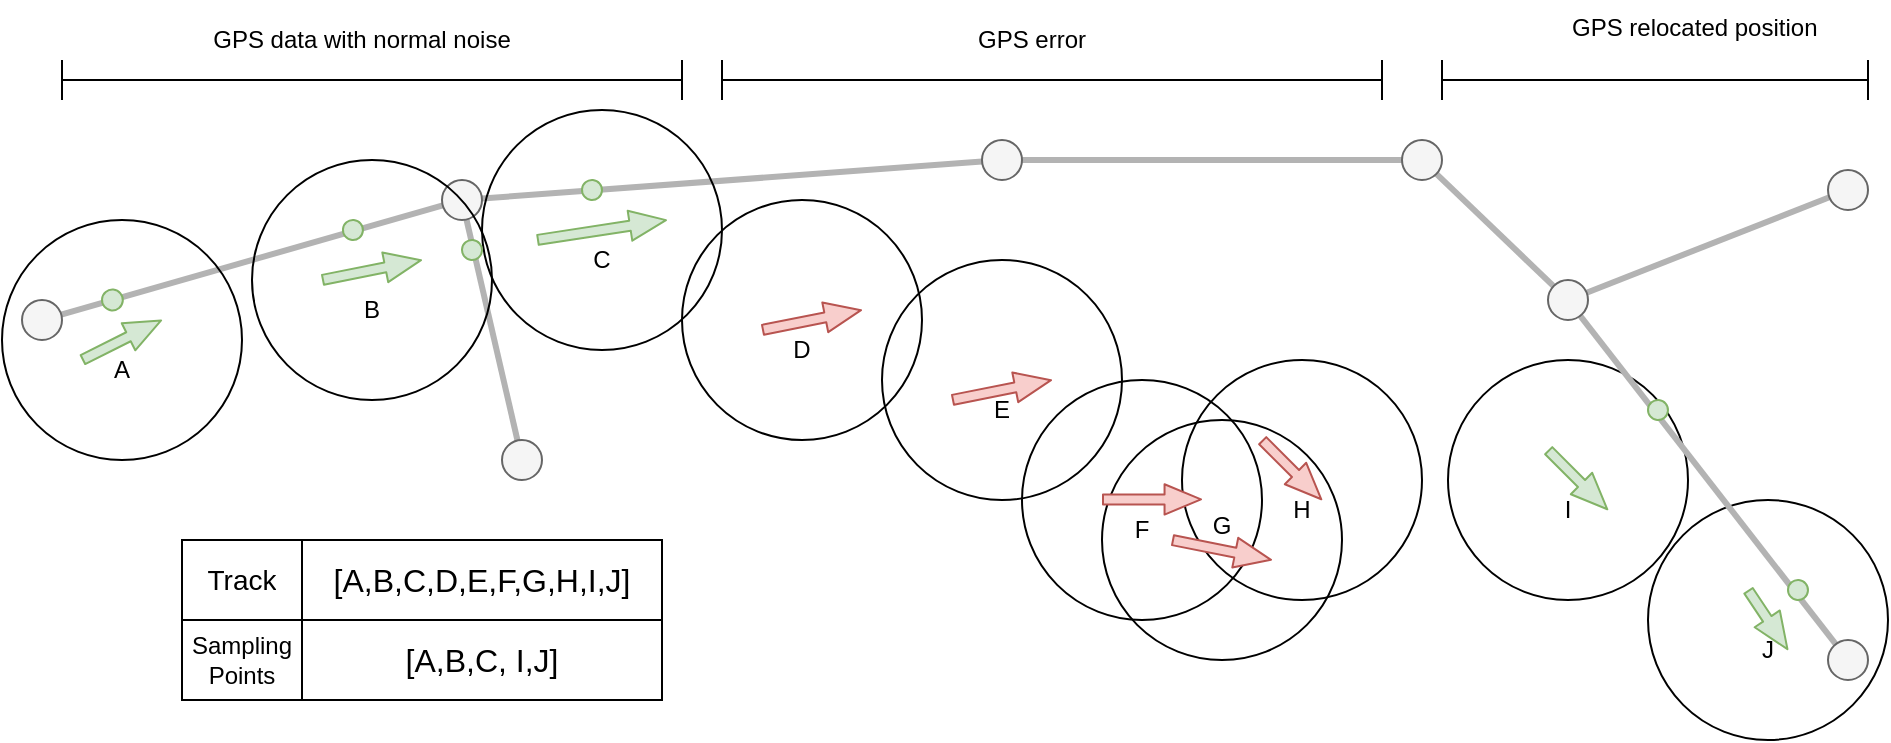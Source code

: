 <?xml version="1.0"?>
<mxfile version="13.4.4" pages="2">
  <diagram name="SamplinPoints" id="b33cb84f-bf7a-9ccf-f142-242d16432e5d">
    <mxGraphModel dx="2" dy="1" grid="1" gridSize="10" guides="1" tooltips="1" connect="1" arrows="1" fold="1" page="1" pageScale="1.5" pageWidth="1169" pageHeight="826" background="#ffffff" math="1" shadow="0">
      <root>
        <mxCell id="0" style=";html=1;"/>
        <mxCell id="1" style=";html=1;" parent="0"/>
        <mxCell id="-EK-A21rSg6rs5fbGKdR-84" value="" style="endArrow=none;html=1;strokeWidth=3;fillColor=#76608a;strokeColor=#B3B3B3;" parent="1" source="6" target="-EK-A21rSg6rs5fbGKdR-85" edge="1">
          <mxGeometry width="50" height="50" relative="1" as="geometry">
            <mxPoint x="344.961" y="118.682" as="sourcePoint"/>
            <mxPoint x="380" y="287.25" as="targetPoint"/>
          </mxGeometry>
        </mxCell>
        <mxCell id="58" value="&lt;br&gt;&lt;br&gt;E" style="ellipse;whiteSpace=wrap;html=1;aspect=fixed;fillColor=none;" parent="1" vertex="1">
          <mxGeometry x="550" y="140" width="120" height="120" as="geometry"/>
        </mxCell>
        <mxCell id="57" value="&lt;br&gt;&lt;br&gt;D" style="ellipse;whiteSpace=wrap;html=1;aspect=fixed;fillColor=none;" parent="1" vertex="1">
          <mxGeometry x="450" y="110" width="120" height="120" as="geometry"/>
        </mxCell>
        <mxCell id="63" value="&lt;br&gt;&lt;br&gt;J" style="ellipse;whiteSpace=wrap;html=1;aspect=fixed;fillColor=none;" parent="1" vertex="1">
          <mxGeometry x="933" y="260" width="120" height="120" as="geometry"/>
        </mxCell>
        <mxCell id="59" value="&lt;br&gt;&lt;br&gt;F" style="ellipse;whiteSpace=wrap;html=1;aspect=fixed;fillColor=none;" parent="1" vertex="1">
          <mxGeometry x="620" y="200" width="120" height="120" as="geometry"/>
        </mxCell>
        <mxCell id="60" value="G&lt;br&gt;&lt;br&gt;" style="ellipse;whiteSpace=wrap;html=1;aspect=fixed;fillColor=none;" parent="1" vertex="1">
          <mxGeometry x="660" y="220" width="120" height="120" as="geometry"/>
        </mxCell>
        <mxCell id="61" value="&lt;br&gt;&lt;br&gt;H" style="ellipse;whiteSpace=wrap;html=1;aspect=fixed;fillColor=none;" parent="1" vertex="1">
          <mxGeometry x="700" y="190" width="120" height="120" as="geometry"/>
        </mxCell>
        <mxCell id="62" value="&lt;br&gt;&lt;br&gt;I" style="ellipse;whiteSpace=wrap;html=1;aspect=fixed;fillColor=none;" parent="1" vertex="1">
          <mxGeometry x="833" y="190" width="120" height="120" as="geometry"/>
        </mxCell>
        <mxCell id="QKl0FdShNXnXOFpWQBXe-12" value="" style="endArrow=none;html=1;strokeWidth=3;fillColor=#76608a;strokeColor=#B3B3B3;" parent="1" source="10" target="12" edge="1">
          <mxGeometry width="50" height="50" relative="1" as="geometry">
            <mxPoint x="693" y="470" as="sourcePoint"/>
            <mxPoint x="833" y="290" as="targetPoint"/>
          </mxGeometry>
        </mxCell>
        <mxCell id="QKl0FdShNXnXOFpWQBXe-14" value="" style="endArrow=none;html=1;strokeWidth=3;fillColor=#76608a;strokeColor=#B3B3B3;" parent="1" source="10" target="11" edge="1">
          <mxGeometry width="50" height="50" relative="1" as="geometry">
            <mxPoint x="833" y="290" as="sourcePoint"/>
            <mxPoint x="1003" y="350" as="targetPoint"/>
          </mxGeometry>
        </mxCell>
        <mxCell id="QKl0FdShNXnXOFpWQBXe-15" value="" style="endArrow=none;html=1;strokeWidth=3;fillColor=#76608a;strokeColor=#B3B3B3;" parent="1" source="9" target="10" edge="1">
          <mxGeometry width="50" height="50" relative="1" as="geometry">
            <mxPoint x="563" y="390" as="sourcePoint"/>
            <mxPoint x="833" y="290" as="targetPoint"/>
          </mxGeometry>
        </mxCell>
        <mxCell id="QKl0FdShNXnXOFpWQBXe-16" value="" style="endArrow=none;html=1;strokeWidth=3;fillColor=#76608a;strokeColor=#B3B3B3;" parent="1" source="9" target="8" edge="1">
          <mxGeometry width="50" height="50" relative="1" as="geometry">
            <mxPoint x="430" y="550" as="sourcePoint"/>
            <mxPoint x="820" y="200" as="targetPoint"/>
          </mxGeometry>
        </mxCell>
        <mxCell id="QKl0FdShNXnXOFpWQBXe-18" value="" style="endArrow=none;html=1;strokeWidth=3;fillColor=#76608a;strokeColor=#B3B3B3;" parent="1" source="8" target="6" edge="1">
          <mxGeometry width="50" height="50" relative="1" as="geometry">
            <mxPoint x="630" y="100" as="sourcePoint"/>
            <mxPoint x="480" y="240" as="targetPoint"/>
          </mxGeometry>
        </mxCell>
        <mxCell id="QKl0FdShNXnXOFpWQBXe-19" value="" style="endArrow=none;html=1;strokeWidth=3;fillColor=#76608a;strokeColor=#B3B3B3;" parent="1" source="6" target="13" edge="1">
          <mxGeometry width="50" height="50" relative="1" as="geometry">
            <mxPoint x="360" y="190" as="sourcePoint"/>
            <mxPoint x="160" y="160" as="targetPoint"/>
          </mxGeometry>
        </mxCell>
        <mxCell id="QKl0FdShNXnXOFpWQBXe-44" style="edgeStyle=orthogonalEdgeStyle;rounded=0;orthogonalLoop=1;jettySize=auto;html=1;exitX=0.5;exitY=1;exitDx=0;exitDy=0;strokeColor=#B3B3B3;strokeWidth=3;fontColor=#000000;" parent="1" edge="1">
          <mxGeometry relative="1" as="geometry">
            <mxPoint x="310.42" y="180" as="sourcePoint"/>
            <mxPoint x="310.42" y="180" as="targetPoint"/>
          </mxGeometry>
        </mxCell>
        <mxCell id="6" value="" style="ellipse;whiteSpace=wrap;html=1;aspect=fixed;fillColor=#f5f5f5;strokeColor=#666666;rotation=0;fontColor=#333333;labelPosition=center;verticalLabelPosition=middle;align=center;verticalAlign=bottom;" parent="1" vertex="1">
          <mxGeometry x="330" y="100" width="20" height="20" as="geometry"/>
        </mxCell>
        <mxCell id="8" value="" style="ellipse;whiteSpace=wrap;html=1;aspect=fixed;fillColor=#f5f5f5;strokeColor=#666666;rotation=0;fontColor=#333333;labelPosition=center;verticalLabelPosition=middle;align=center;verticalAlign=bottom;" parent="1" vertex="1">
          <mxGeometry x="600" y="80" width="20" height="20" as="geometry"/>
        </mxCell>
        <mxCell id="9" value="" style="ellipse;whiteSpace=wrap;html=1;aspect=fixed;fillColor=#f5f5f5;strokeColor=#666666;rotation=0;fontColor=#333333;labelPosition=center;verticalLabelPosition=middle;align=center;verticalAlign=bottom;" parent="1" vertex="1">
          <mxGeometry x="810" y="80" width="20" height="20" as="geometry"/>
        </mxCell>
        <mxCell id="10" value="" style="ellipse;whiteSpace=wrap;html=1;aspect=fixed;fillColor=#f5f5f5;strokeColor=#666666;rotation=0;fontColor=#333333;labelPosition=center;verticalLabelPosition=middle;align=center;verticalAlign=bottom;" parent="1" vertex="1">
          <mxGeometry x="883" y="150" width="20" height="20" as="geometry"/>
        </mxCell>
        <mxCell id="11" value="" style="ellipse;whiteSpace=wrap;html=1;aspect=fixed;fillColor=#f5f5f5;strokeColor=#666666;rotation=0;fontColor=#333333;labelPosition=center;verticalLabelPosition=middle;align=center;verticalAlign=bottom;" parent="1" vertex="1">
          <mxGeometry x="1023" y="330" width="20" height="20" as="geometry"/>
        </mxCell>
        <mxCell id="12" value="" style="ellipse;whiteSpace=wrap;html=1;aspect=fixed;fillColor=#f5f5f5;strokeColor=#666666;rotation=0;fontColor=#333333;labelPosition=center;verticalLabelPosition=middle;align=center;verticalAlign=bottom;" parent="1" vertex="1">
          <mxGeometry x="1023" y="95" width="20" height="20" as="geometry"/>
        </mxCell>
        <mxCell id="13" value="" style="ellipse;whiteSpace=wrap;html=1;aspect=fixed;fillColor=#f5f5f5;strokeColor=#666666;rotation=0;fontColor=#333333;labelPosition=center;verticalLabelPosition=middle;align=center;verticalAlign=bottom;" parent="1" vertex="1">
          <mxGeometry x="120" y="160" width="20" height="20" as="geometry"/>
        </mxCell>
        <mxCell id="19" value="" style="shape=flexArrow;endArrow=classic;html=1;fillColor=#d5e8d4;strokeColor=#82b366;width=5.032;endSize=5.742;endWidth=9.095;" parent="1" edge="1">
          <mxGeometry width="50" height="50" relative="1" as="geometry">
            <mxPoint x="150" y="190" as="sourcePoint"/>
            <mxPoint x="190" y="170" as="targetPoint"/>
          </mxGeometry>
        </mxCell>
        <mxCell id="20" value="" style="shape=flexArrow;endArrow=classic;html=1;fillColor=#d5e8d4;strokeColor=#82b366;width=5.032;endSize=5.742;endWidth=9.095;" parent="1" edge="1">
          <mxGeometry width="50" height="50" relative="1" as="geometry">
            <mxPoint x="270" y="150" as="sourcePoint"/>
            <mxPoint x="320" y="140" as="targetPoint"/>
          </mxGeometry>
        </mxCell>
        <mxCell id="21" value="" style="shape=flexArrow;endArrow=classic;html=1;fillColor=#d5e8d4;strokeColor=#82b366;width=5.032;endSize=5.742;endWidth=9.095;" parent="1" edge="1">
          <mxGeometry width="50" height="50" relative="1" as="geometry">
            <mxPoint x="377.5" y="130" as="sourcePoint"/>
            <mxPoint x="442.5" y="120" as="targetPoint"/>
          </mxGeometry>
        </mxCell>
        <mxCell id="23" value="" style="shape=flexArrow;endArrow=classic;html=1;fillColor=#f8cecc;strokeColor=#b85450;width=5.032;endSize=5.742;endWidth=9.095;" parent="1" edge="1">
          <mxGeometry width="50" height="50" relative="1" as="geometry">
            <mxPoint x="490" y="175" as="sourcePoint"/>
            <mxPoint x="540" y="165" as="targetPoint"/>
          </mxGeometry>
        </mxCell>
        <mxCell id="24" value="" style="shape=flexArrow;endArrow=classic;html=1;fillColor=#f8cecc;strokeColor=#b85450;width=5.032;endSize=5.742;endWidth=9.095;" parent="1" edge="1">
          <mxGeometry width="50" height="50" relative="1" as="geometry">
            <mxPoint x="585" y="210" as="sourcePoint"/>
            <mxPoint x="635" y="200" as="targetPoint"/>
          </mxGeometry>
        </mxCell>
        <mxCell id="25" value="" style="shape=flexArrow;endArrow=classic;html=1;fillColor=#f8cecc;strokeColor=#b85450;width=5.032;endSize=5.742;endWidth=9.095;" parent="1" edge="1">
          <mxGeometry width="50" height="50" relative="1" as="geometry">
            <mxPoint x="695" y="280" as="sourcePoint"/>
            <mxPoint x="745" y="290" as="targetPoint"/>
          </mxGeometry>
        </mxCell>
        <mxCell id="26" value="" style="shape=flexArrow;endArrow=classic;html=1;fillColor=#f8cecc;strokeColor=#b85450;width=5.032;endSize=5.742;endWidth=9.095;" parent="1" edge="1">
          <mxGeometry width="50" height="50" relative="1" as="geometry">
            <mxPoint x="740" y="230" as="sourcePoint"/>
            <mxPoint x="770" y="260" as="targetPoint"/>
          </mxGeometry>
        </mxCell>
        <mxCell id="27" value="" style="shape=flexArrow;endArrow=classic;html=1;fillColor=#d5e8d4;strokeColor=#82b366;width=5.032;endSize=5.742;endWidth=9.095;" parent="1" edge="1">
          <mxGeometry width="50" height="50" relative="1" as="geometry">
            <mxPoint x="883" y="235" as="sourcePoint"/>
            <mxPoint x="913" y="265" as="targetPoint"/>
          </mxGeometry>
        </mxCell>
        <mxCell id="30" value="" style="shape=flexArrow;endArrow=classic;html=1;fillColor=#d5e8d4;strokeColor=#82b366;width=5.032;endSize=5.742;endWidth=9.095;" parent="1" edge="1">
          <mxGeometry width="50" height="50" relative="1" as="geometry">
            <mxPoint x="983" y="305" as="sourcePoint"/>
            <mxPoint x="1003" y="335" as="targetPoint"/>
          </mxGeometry>
        </mxCell>
        <mxCell id="31" value="" style="shape=flexArrow;endArrow=classic;html=1;fillColor=#f8cecc;strokeColor=#b85450;width=5.032;endSize=5.742;endWidth=9.095;" parent="1" edge="1">
          <mxGeometry width="50" height="50" relative="1" as="geometry">
            <mxPoint x="660" y="259.71" as="sourcePoint"/>
            <mxPoint x="710" y="259.71" as="targetPoint"/>
          </mxGeometry>
        </mxCell>
        <mxCell id="32" value="GPS error" style="text;html=1;strokeColor=none;fillColor=none;align=center;verticalAlign=middle;whiteSpace=wrap;rounded=0;" parent="1" vertex="1">
          <mxGeometry x="590" y="20" width="70" height="20" as="geometry"/>
        </mxCell>
        <mxCell id="33" value="GPS relocated position" style="text;whiteSpace=wrap;html=1;" parent="1" vertex="1">
          <mxGeometry x="893" y="10" width="150" height="30" as="geometry"/>
        </mxCell>
        <mxCell id="36" value="" style="shape=crossbar;whiteSpace=wrap;html=1;rounded=1;" parent="1" vertex="1">
          <mxGeometry x="470" y="40" width="330" height="20" as="geometry"/>
        </mxCell>
        <mxCell id="43" value="" style="shape=crossbar;whiteSpace=wrap;html=1;rounded=1;" parent="1" vertex="1">
          <mxGeometry x="830" y="40" width="213" height="20" as="geometry"/>
        </mxCell>
        <mxCell id="44" value="GPS data with normal noise" style="text;html=1;strokeColor=none;fillColor=none;align=center;verticalAlign=middle;whiteSpace=wrap;rounded=0;" parent="1" vertex="1">
          <mxGeometry x="210" y="20" width="160" height="20" as="geometry"/>
        </mxCell>
        <mxCell id="45" value="" style="shape=crossbar;whiteSpace=wrap;html=1;rounded=1;" parent="1" vertex="1">
          <mxGeometry x="140" y="40" width="310" height="20" as="geometry"/>
        </mxCell>
        <mxCell id="46" value="&lt;div&gt;&lt;br&gt;&lt;/div&gt;&lt;div&gt;&lt;br&gt;&lt;/div&gt;&lt;div&gt;A&lt;br&gt;&lt;/div&gt;" style="ellipse;whiteSpace=wrap;html=1;aspect=fixed;fillColor=none;" parent="1" vertex="1">
          <mxGeometry x="110" y="120" width="120" height="120" as="geometry"/>
        </mxCell>
        <mxCell id="55" value="&lt;br&gt;&lt;br&gt;B" style="ellipse;whiteSpace=wrap;html=1;aspect=fixed;fillColor=none;" parent="1" vertex="1">
          <mxGeometry x="235" y="90" width="120" height="120" as="geometry"/>
        </mxCell>
        <mxCell id="56" value="&lt;br&gt;&lt;br&gt;C" style="ellipse;whiteSpace=wrap;html=1;aspect=fixed;fillColor=none;" parent="1" vertex="1">
          <mxGeometry x="350" y="65" width="120" height="120" as="geometry"/>
        </mxCell>
        <mxCell id="65" value="" style="ellipse;whiteSpace=wrap;html=1;aspect=fixed;fillColor=#d5e8d4;strokeColor=#82b366;rotation=5;" parent="1" vertex="1">
          <mxGeometry x="160" y="154.79" width="10.42" height="10.42" as="geometry"/>
        </mxCell>
        <mxCell id="66" value="" style="ellipse;whiteSpace=wrap;html=1;aspect=fixed;fillColor=#d5e8d4;strokeColor=#82b366;rotation=5;" parent="1" vertex="1">
          <mxGeometry x="280.47" y="120" width="10" height="10" as="geometry"/>
        </mxCell>
        <mxCell id="67" value="" style="ellipse;whiteSpace=wrap;html=1;aspect=fixed;fillColor=#d5e8d4;strokeColor=#82b366;rotation=5;" parent="1" vertex="1">
          <mxGeometry x="340" y="130" width="10" height="10" as="geometry"/>
        </mxCell>
        <mxCell id="69" value="" style="ellipse;whiteSpace=wrap;html=1;aspect=fixed;fillColor=#d5e8d4;strokeColor=#82b366;rotation=5;" parent="1" vertex="1">
          <mxGeometry x="400" y="100" width="10" height="10" as="geometry"/>
        </mxCell>
        <mxCell id="70" value="" style="ellipse;whiteSpace=wrap;html=1;aspect=fixed;fillColor=#d5e8d4;strokeColor=#82b366;rotation=5;" parent="1" vertex="1">
          <mxGeometry x="933" y="210" width="10" height="10" as="geometry"/>
        </mxCell>
        <mxCell id="71" value="" style="ellipse;whiteSpace=wrap;html=1;aspect=fixed;fillColor=#d5e8d4;strokeColor=#82b366;rotation=5;" parent="1" vertex="1">
          <mxGeometry x="1003" y="300" width="10" height="10" as="geometry"/>
        </mxCell>
        <mxCell id="-EK-A21rSg6rs5fbGKdR-85" value="" style="ellipse;whiteSpace=wrap;html=1;aspect=fixed;fillColor=#f5f5f5;strokeColor=#666666;rotation=0;fontColor=#333333;labelPosition=center;verticalLabelPosition=middle;align=center;verticalAlign=bottom;" parent="1" vertex="1">
          <mxGeometry x="360" y="230" width="20" height="20" as="geometry"/>
        </mxCell>
        <mxCell id="77" value="" style="shape=table;html=1;whiteSpace=wrap;startSize=0;container=1;collapsible=0;childLayout=tableLayout;fillColor=none;" parent="1" vertex="1">
          <mxGeometry x="200" y="280" width="240" height="80" as="geometry"/>
        </mxCell>
        <mxCell id="78" value="" style="shape=partialRectangle;html=1;whiteSpace=wrap;collapsible=0;dropTarget=0;pointerEvents=0;fillColor=none;top=0;left=0;bottom=0;right=0;points=[[0,0.5],[1,0.5]];portConstraint=eastwest;" parent="77" vertex="1">
          <mxGeometry width="240" height="40" as="geometry"/>
        </mxCell>
        <mxCell id="79" value="&lt;div style=&quot;font-size: 14px;&quot;&gt;Track&lt;/div&gt;" style="shape=partialRectangle;html=1;whiteSpace=wrap;connectable=0;fillColor=none;top=0;left=0;bottom=0;right=0;overflow=hidden;fontSize=14;" parent="78" vertex="1">
          <mxGeometry width="60" height="40" as="geometry"/>
        </mxCell>
        <mxCell id="80" value="[A,B,C,D,E,F,G,H,I,J]" style="shape=partialRectangle;html=1;whiteSpace=wrap;connectable=0;fillColor=none;top=0;left=0;bottom=0;right=0;overflow=hidden;fontSize=16;" parent="78" vertex="1">
          <mxGeometry x="60" width="180" height="40" as="geometry"/>
        </mxCell>
        <mxCell id="82" value="" style="shape=partialRectangle;html=1;whiteSpace=wrap;collapsible=0;dropTarget=0;pointerEvents=0;fillColor=none;top=0;left=0;bottom=0;right=0;points=[[0,0.5],[1,0.5]];portConstraint=eastwest;" parent="77" vertex="1">
          <mxGeometry y="40" width="240" height="40" as="geometry"/>
        </mxCell>
        <mxCell id="83" value="Sampling Points" style="shape=partialRectangle;html=1;whiteSpace=wrap;connectable=0;fillColor=none;top=0;left=0;bottom=0;right=0;overflow=hidden;" parent="82" vertex="1">
          <mxGeometry width="60" height="40" as="geometry"/>
        </mxCell>
        <mxCell id="84" value="[A,B,C, I,J]" style="shape=partialRectangle;html=1;whiteSpace=wrap;connectable=0;fillColor=none;top=0;left=0;bottom=0;right=0;overflow=hidden;fontSize=16;" parent="82" vertex="1">
          <mxGeometry x="60" width="180" height="40" as="geometry"/>
        </mxCell>
      </root>
    </mxGraphModel>
  </diagram>
</mxfile>
